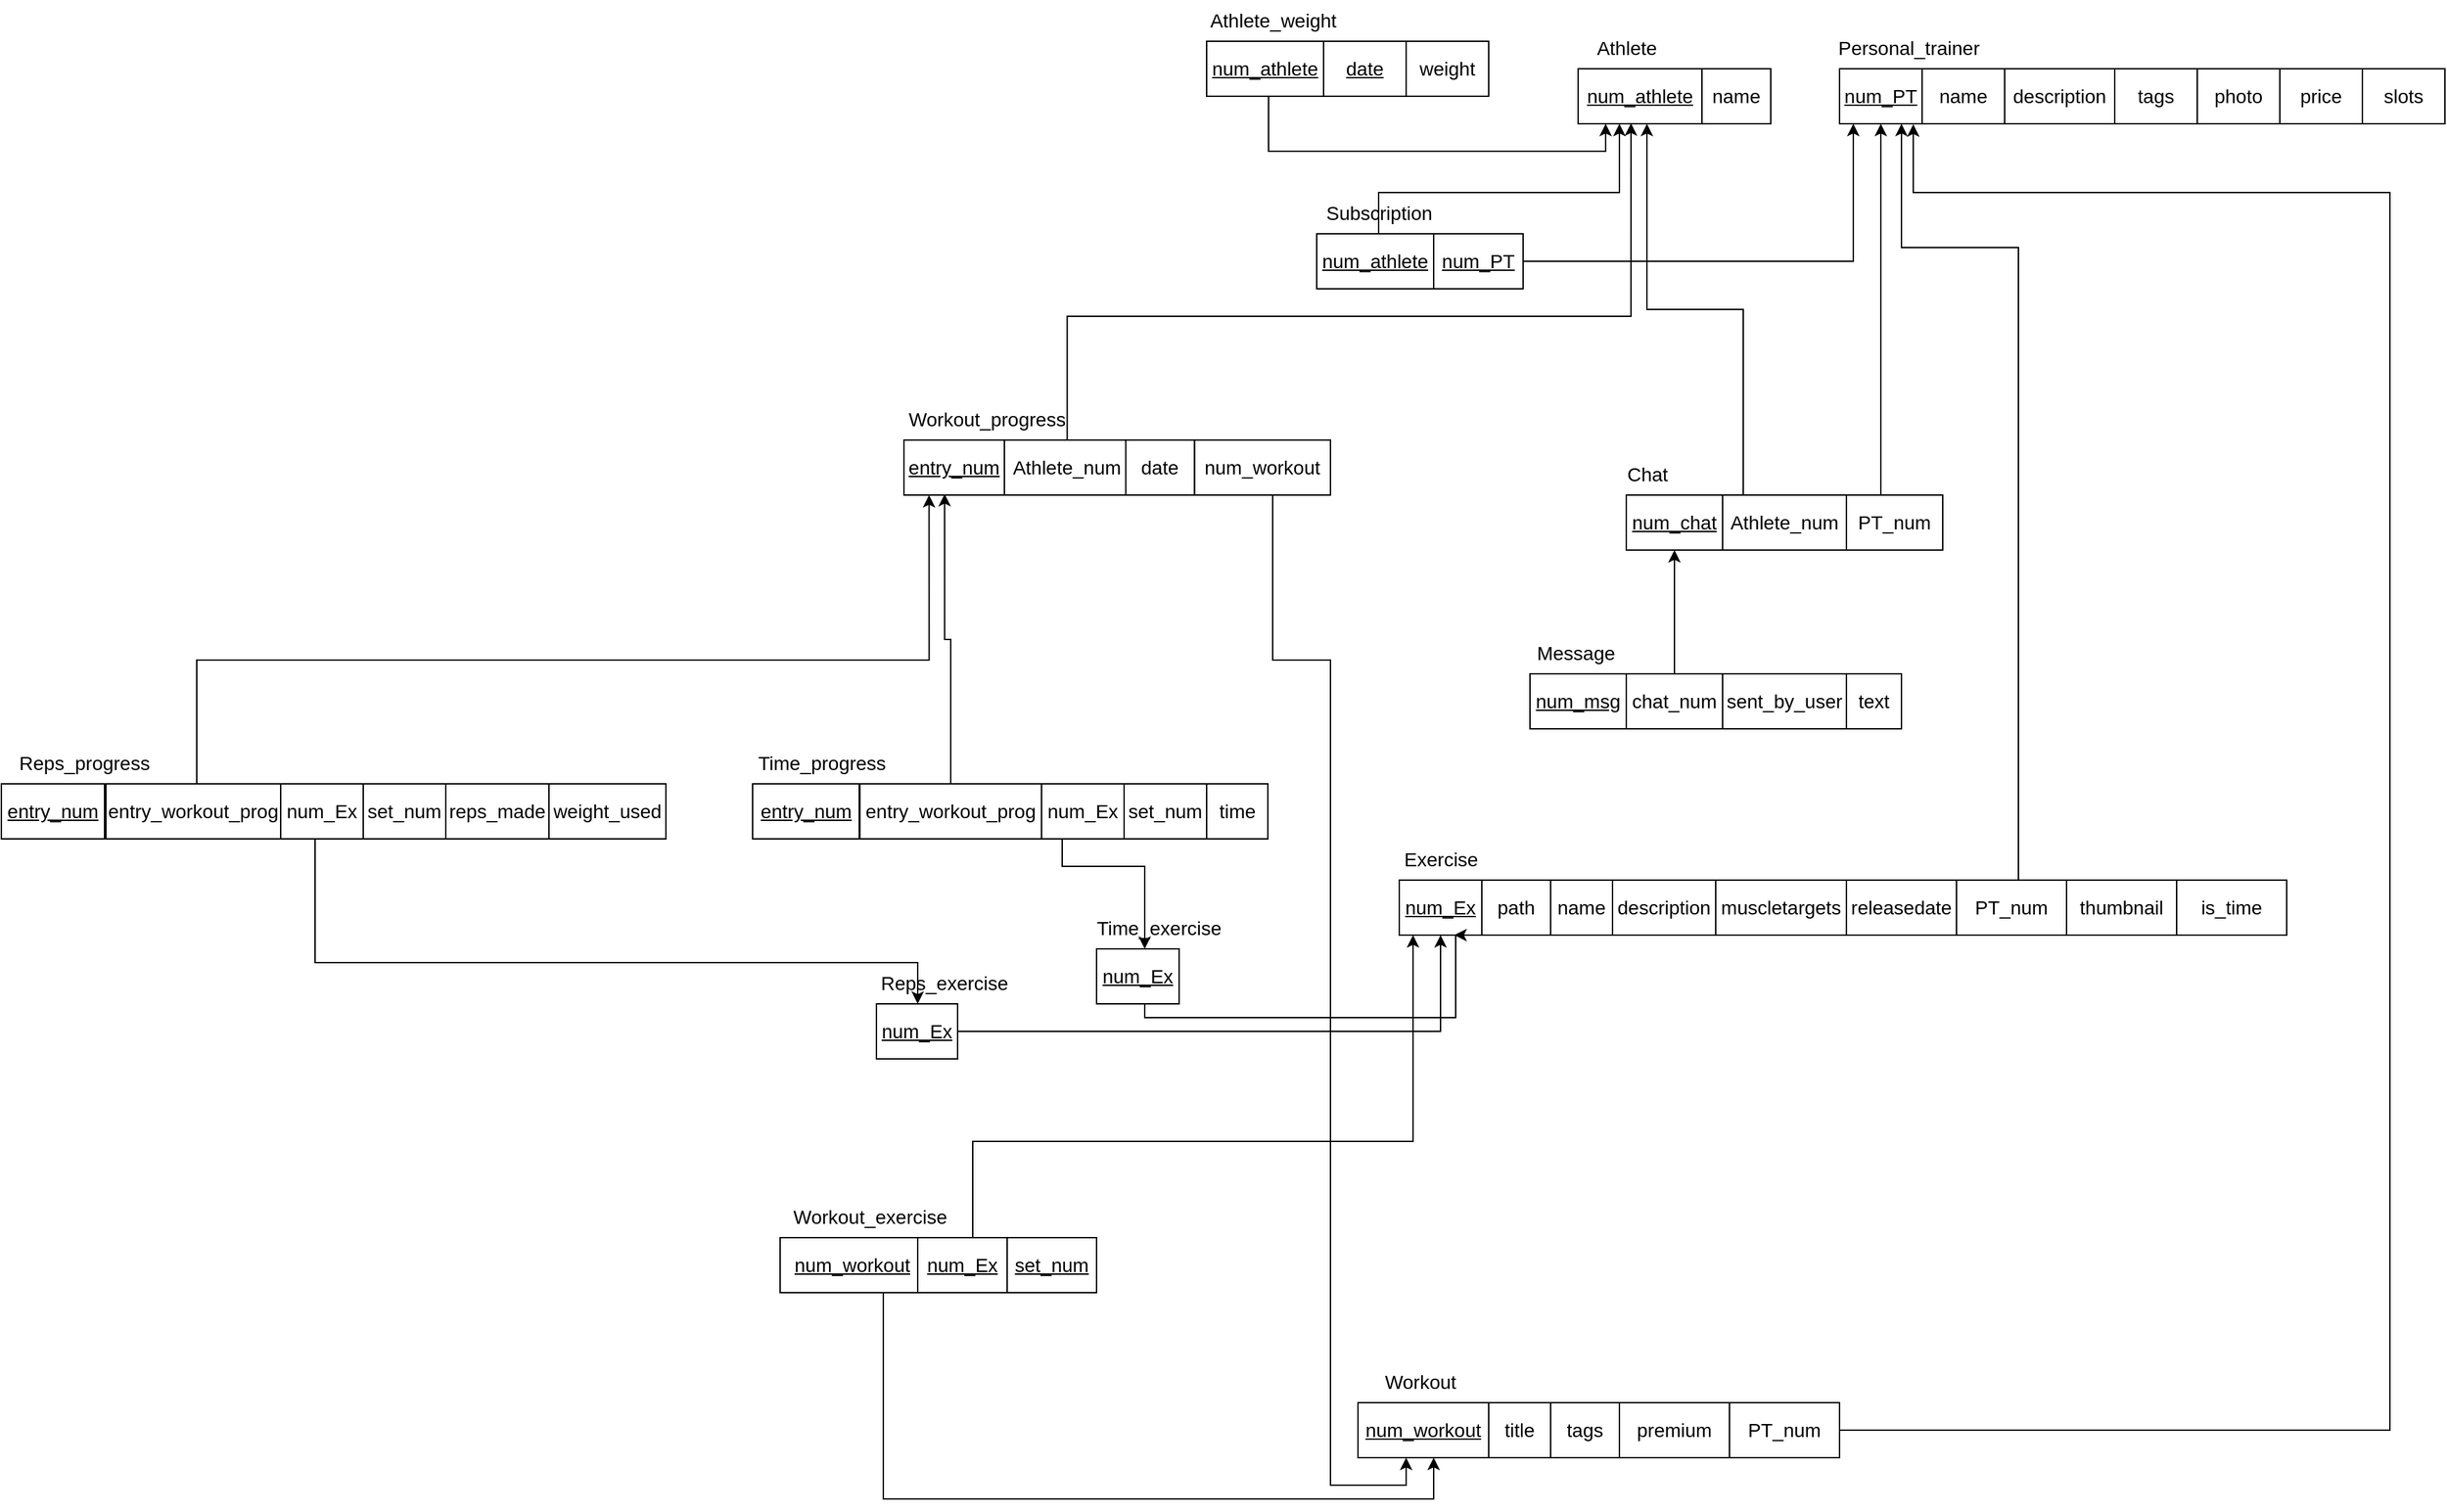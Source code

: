 <mxfile version="24.4.13" type="device">
  <diagram name="Página-1" id="xOFyH7ZZ8CpGTi37lhgU">
    <mxGraphModel dx="3341" dy="878" grid="1" gridSize="10" guides="1" tooltips="1" connect="1" arrows="1" fold="1" page="1" pageScale="1" pageWidth="1654" pageHeight="1169" math="0" shadow="0">
      <root>
        <mxCell id="0" />
        <mxCell id="1" parent="0" />
        <mxCell id="Heji60GrNNi6qlhw8bSn-1" value="&lt;u style=&quot;font-size: 14px;&quot;&gt;num_PT&lt;/u&gt;" style="whiteSpace=wrap;html=1;strokeWidth=1;fontSize=14;" parent="1" vertex="1">
          <mxGeometry x="400" y="80" width="60" height="40" as="geometry" />
        </mxCell>
        <mxCell id="Heji60GrNNi6qlhw8bSn-2" value="Personal_trainer" style="text;html=1;align=center;verticalAlign=middle;resizable=0;points=[];autosize=1;strokeColor=none;fillColor=none;strokeWidth=1;fontSize=14;" parent="1" vertex="1">
          <mxGeometry x="385" y="50" width="130" height="30" as="geometry" />
        </mxCell>
        <mxCell id="Heji60GrNNi6qlhw8bSn-3" value="&lt;u style=&quot;font-size: 14px;&quot;&gt;num_athlete&lt;/u&gt;" style="whiteSpace=wrap;html=1;strokeWidth=1;fontSize=14;" parent="1" vertex="1">
          <mxGeometry x="210" y="80" width="90" height="40" as="geometry" />
        </mxCell>
        <mxCell id="Heji60GrNNi6qlhw8bSn-4" value="Athlete" style="text;html=1;align=center;verticalAlign=middle;resizable=0;points=[];autosize=1;strokeColor=none;fillColor=none;strokeWidth=1;fontSize=14;" parent="1" vertex="1">
          <mxGeometry x="210" y="50" width="70" height="30" as="geometry" />
        </mxCell>
        <mxCell id="Heji60GrNNi6qlhw8bSn-5" value="&lt;u style=&quot;font-size: 14px;&quot;&gt;num_Ex&lt;/u&gt;" style="whiteSpace=wrap;html=1;strokeWidth=1;fontSize=14;" parent="1" vertex="1">
          <mxGeometry x="80" y="670" width="60" height="40" as="geometry" />
        </mxCell>
        <mxCell id="Heji60GrNNi6qlhw8bSn-7" value="Exercise" style="text;html=1;align=center;verticalAlign=middle;resizable=0;points=[];autosize=1;strokeColor=none;fillColor=none;strokeWidth=1;fontSize=14;" parent="1" vertex="1">
          <mxGeometry x="70" y="640" width="80" height="30" as="geometry" />
        </mxCell>
        <mxCell id="Heji60GrNNi6qlhw8bSn-8" value="&lt;u style=&quot;font-size: 14px;&quot;&gt;num_chat&lt;/u&gt;" style="whiteSpace=wrap;html=1;strokeWidth=1;fontSize=14;" parent="1" vertex="1">
          <mxGeometry x="245" y="390" width="70" height="40" as="geometry" />
        </mxCell>
        <mxCell id="Heji60GrNNi6qlhw8bSn-9" value="Chat" style="text;html=1;align=center;verticalAlign=middle;resizable=0;points=[];autosize=1;strokeColor=none;fillColor=none;strokeWidth=1;fontSize=14;" parent="1" vertex="1">
          <mxGeometry x="235" y="360" width="50" height="30" as="geometry" />
        </mxCell>
        <mxCell id="Heji60GrNNi6qlhw8bSn-10" value="&lt;u style=&quot;font-size: 14px;&quot;&gt;num_msg&lt;/u&gt;" style="whiteSpace=wrap;html=1;strokeWidth=1;fontSize=14;" parent="1" vertex="1">
          <mxGeometry x="175" y="520" width="70" height="40" as="geometry" />
        </mxCell>
        <mxCell id="Heji60GrNNi6qlhw8bSn-11" value="Message" style="text;html=1;align=center;verticalAlign=middle;resizable=0;points=[];autosize=1;strokeColor=none;fillColor=none;strokeWidth=1;fontSize=14;" parent="1" vertex="1">
          <mxGeometry x="167.5" y="490" width="80" height="30" as="geometry" />
        </mxCell>
        <mxCell id="KBUDhK-M9iBR0I8uxHeh-21" style="edgeStyle=orthogonalEdgeStyle;rounded=0;orthogonalLoop=1;jettySize=auto;html=1;strokeWidth=1;fontSize=14;" parent="1" source="Heji60GrNNi6qlhw8bSn-14" edge="1">
          <mxGeometry relative="1" as="geometry">
            <Array as="points">
              <mxPoint x="65" y="170" />
              <mxPoint x="240" y="170" />
            </Array>
            <mxPoint x="240" y="120" as="targetPoint" />
          </mxGeometry>
        </mxCell>
        <mxCell id="Heji60GrNNi6qlhw8bSn-14" value="&lt;u style=&quot;font-size: 14px;&quot;&gt;num_athlete&lt;/u&gt;" style="whiteSpace=wrap;html=1;strokeWidth=1;fontSize=14;" parent="1" vertex="1">
          <mxGeometry x="20" y="200" width="85" height="40" as="geometry" />
        </mxCell>
        <mxCell id="Heji60GrNNi6qlhw8bSn-15" value="Subscription" style="text;html=1;align=center;verticalAlign=middle;resizable=0;points=[];autosize=1;strokeColor=none;fillColor=none;strokeWidth=1;fontSize=14;" parent="1" vertex="1">
          <mxGeometry x="15" y="170" width="100" height="30" as="geometry" />
        </mxCell>
        <mxCell id="KBUDhK-M9iBR0I8uxHeh-22" style="edgeStyle=orthogonalEdgeStyle;rounded=0;orthogonalLoop=1;jettySize=auto;html=1;strokeWidth=1;fontSize=14;" parent="1" source="Heji60GrNNi6qlhw8bSn-18" target="Heji60GrNNi6qlhw8bSn-1" edge="1">
          <mxGeometry relative="1" as="geometry">
            <Array as="points">
              <mxPoint x="410" y="220" />
            </Array>
          </mxGeometry>
        </mxCell>
        <mxCell id="Heji60GrNNi6qlhw8bSn-18" value="&lt;u style=&quot;font-size: 14px;&quot;&gt;num_PT&lt;/u&gt;" style="whiteSpace=wrap;html=1;strokeWidth=1;fontSize=14;" parent="1" vertex="1">
          <mxGeometry x="105" y="200" width="65" height="40" as="geometry" />
        </mxCell>
        <mxCell id="Heji60GrNNi6qlhw8bSn-19" value="name" style="whiteSpace=wrap;html=1;strokeWidth=1;fontSize=14;" parent="1" vertex="1">
          <mxGeometry x="460" y="80" width="60" height="40" as="geometry" />
        </mxCell>
        <mxCell id="KBUDhK-M9iBR0I8uxHeh-1" value="description" style="whiteSpace=wrap;html=1;strokeWidth=1;fontSize=14;" parent="1" vertex="1">
          <mxGeometry x="520" y="80" width="80" height="40" as="geometry" />
        </mxCell>
        <mxCell id="KBUDhK-M9iBR0I8uxHeh-2" value="tags" style="whiteSpace=wrap;html=1;strokeWidth=1;fontSize=14;" parent="1" vertex="1">
          <mxGeometry x="600" y="80" width="60" height="40" as="geometry" />
        </mxCell>
        <mxCell id="KBUDhK-M9iBR0I8uxHeh-3" value="photo" style="whiteSpace=wrap;html=1;strokeWidth=1;fontSize=14;" parent="1" vertex="1">
          <mxGeometry x="660" y="80" width="60" height="40" as="geometry" />
        </mxCell>
        <mxCell id="KBUDhK-M9iBR0I8uxHeh-4" value="price" style="whiteSpace=wrap;html=1;strokeWidth=1;fontSize=14;" parent="1" vertex="1">
          <mxGeometry x="720" y="80" width="60" height="40" as="geometry" />
        </mxCell>
        <mxCell id="KBUDhK-M9iBR0I8uxHeh-5" value="slots" style="whiteSpace=wrap;html=1;strokeWidth=1;fontSize=14;" parent="1" vertex="1">
          <mxGeometry x="780" y="80" width="60" height="40" as="geometry" />
        </mxCell>
        <mxCell id="KBUDhK-M9iBR0I8uxHeh-7" value="path" style="whiteSpace=wrap;html=1;strokeWidth=1;fontSize=14;" parent="1" vertex="1">
          <mxGeometry x="140" y="670" width="50" height="40" as="geometry" />
        </mxCell>
        <mxCell id="KBUDhK-M9iBR0I8uxHeh-8" value="name" style="whiteSpace=wrap;html=1;strokeWidth=1;fontSize=14;" parent="1" vertex="1">
          <mxGeometry x="190" y="670" width="45" height="40" as="geometry" />
        </mxCell>
        <mxCell id="KBUDhK-M9iBR0I8uxHeh-9" value="description" style="whiteSpace=wrap;html=1;strokeWidth=1;fontSize=14;" parent="1" vertex="1">
          <mxGeometry x="235" y="670" width="75" height="40" as="geometry" />
        </mxCell>
        <mxCell id="KBUDhK-M9iBR0I8uxHeh-11" value="muscletargets" style="whiteSpace=wrap;html=1;strokeWidth=1;fontSize=14;" parent="1" vertex="1">
          <mxGeometry x="310" y="670" width="95" height="40" as="geometry" />
        </mxCell>
        <mxCell id="KBUDhK-M9iBR0I8uxHeh-12" value="releasedate" style="whiteSpace=wrap;html=1;strokeWidth=1;fontSize=14;" parent="1" vertex="1">
          <mxGeometry x="405" y="670" width="80" height="40" as="geometry" />
        </mxCell>
        <mxCell id="KBUDhK-M9iBR0I8uxHeh-13" value="premium" style="whiteSpace=wrap;html=1;strokeWidth=1;fontSize=14;" parent="1" vertex="1">
          <mxGeometry x="240" y="1050" width="80" height="40" as="geometry" />
        </mxCell>
        <mxCell id="KBUDhK-M9iBR0I8uxHeh-23" style="edgeStyle=orthogonalEdgeStyle;rounded=0;orthogonalLoop=1;jettySize=auto;html=1;entryX=0.75;entryY=1;entryDx=0;entryDy=0;strokeWidth=1;fontSize=14;" parent="1" source="KBUDhK-M9iBR0I8uxHeh-14" target="Heji60GrNNi6qlhw8bSn-1" edge="1">
          <mxGeometry relative="1" as="geometry">
            <Array as="points">
              <mxPoint x="530" y="210" />
              <mxPoint x="445" y="210" />
            </Array>
          </mxGeometry>
        </mxCell>
        <mxCell id="KBUDhK-M9iBR0I8uxHeh-14" value="PT_num" style="whiteSpace=wrap;html=1;strokeWidth=1;fontSize=14;" parent="1" vertex="1">
          <mxGeometry x="485" y="670" width="80" height="40" as="geometry" />
        </mxCell>
        <mxCell id="KBUDhK-M9iBR0I8uxHeh-15" value="thumbnail" style="whiteSpace=wrap;html=1;strokeWidth=1;fontSize=14;" parent="1" vertex="1">
          <mxGeometry x="565" y="670" width="80" height="40" as="geometry" />
        </mxCell>
        <mxCell id="KBUDhK-M9iBR0I8uxHeh-25" style="edgeStyle=orthogonalEdgeStyle;rounded=0;orthogonalLoop=1;jettySize=auto;html=1;strokeWidth=1;fontSize=14;" parent="1" source="KBUDhK-M9iBR0I8uxHeh-16" target="Heji60GrNNi6qlhw8bSn-1" edge="1">
          <mxGeometry relative="1" as="geometry">
            <Array as="points">
              <mxPoint x="430" y="260" />
              <mxPoint x="430" y="260" />
            </Array>
          </mxGeometry>
        </mxCell>
        <mxCell id="KBUDhK-M9iBR0I8uxHeh-16" value="PT_num" style="whiteSpace=wrap;html=1;strokeWidth=1;fontSize=14;" parent="1" vertex="1">
          <mxGeometry x="405" y="390" width="70" height="40" as="geometry" />
        </mxCell>
        <mxCell id="KBUDhK-M9iBR0I8uxHeh-26" style="edgeStyle=orthogonalEdgeStyle;rounded=0;orthogonalLoop=1;jettySize=auto;html=1;strokeWidth=1;fontSize=14;" parent="1" source="KBUDhK-M9iBR0I8uxHeh-17" edge="1">
          <mxGeometry relative="1" as="geometry">
            <Array as="points">
              <mxPoint x="330" y="255" />
              <mxPoint x="260" y="255" />
            </Array>
            <mxPoint x="260" y="120" as="targetPoint" />
          </mxGeometry>
        </mxCell>
        <mxCell id="KBUDhK-M9iBR0I8uxHeh-17" value="Athlete_num" style="whiteSpace=wrap;html=1;strokeWidth=1;fontSize=14;" parent="1" vertex="1">
          <mxGeometry x="315" y="390" width="90" height="40" as="geometry" />
        </mxCell>
        <mxCell id="KBUDhK-M9iBR0I8uxHeh-28" style="edgeStyle=orthogonalEdgeStyle;rounded=0;orthogonalLoop=1;jettySize=auto;html=1;entryX=0.5;entryY=1;entryDx=0;entryDy=0;strokeWidth=1;fontSize=14;" parent="1" source="KBUDhK-M9iBR0I8uxHeh-18" target="Heji60GrNNi6qlhw8bSn-8" edge="1">
          <mxGeometry relative="1" as="geometry" />
        </mxCell>
        <mxCell id="KBUDhK-M9iBR0I8uxHeh-18" value="chat_num" style="whiteSpace=wrap;html=1;strokeWidth=1;fontSize=14;" parent="1" vertex="1">
          <mxGeometry x="245" y="520" width="70" height="40" as="geometry" />
        </mxCell>
        <mxCell id="KBUDhK-M9iBR0I8uxHeh-19" value="sent_by_user" style="whiteSpace=wrap;html=1;strokeWidth=1;fontSize=14;" parent="1" vertex="1">
          <mxGeometry x="315" y="520" width="90" height="40" as="geometry" />
        </mxCell>
        <mxCell id="KBUDhK-M9iBR0I8uxHeh-20" value="text" style="whiteSpace=wrap;html=1;strokeWidth=1;fontSize=14;" parent="1" vertex="1">
          <mxGeometry x="405" y="520" width="40" height="40" as="geometry" />
        </mxCell>
        <mxCell id="0Jzr5-8S1MNxwZ_pgq8x-2" value="name" style="whiteSpace=wrap;html=1;strokeWidth=1;fontSize=14;" parent="1" vertex="1">
          <mxGeometry x="300" y="80" width="50" height="40" as="geometry" />
        </mxCell>
        <mxCell id="9H5DFkPvfPc-nbUzGA2L-14" value="&lt;u style=&quot;font-size: 14px;&quot;&gt;num_workout&lt;/u&gt;" style="whiteSpace=wrap;html=1;strokeWidth=1;fontSize=14;" parent="1" vertex="1">
          <mxGeometry x="50" y="1050" width="95" height="40" as="geometry" />
        </mxCell>
        <mxCell id="9H5DFkPvfPc-nbUzGA2L-15" value="Workout" style="text;html=1;align=center;verticalAlign=middle;resizable=0;points=[];autosize=1;strokeColor=none;fillColor=none;strokeWidth=1;fontSize=14;" parent="1" vertex="1">
          <mxGeometry x="55" y="1020" width="80" height="30" as="geometry" />
        </mxCell>
        <mxCell id="9H5DFkPvfPc-nbUzGA2L-19" style="edgeStyle=orthogonalEdgeStyle;rounded=0;orthogonalLoop=1;jettySize=auto;html=1;strokeWidth=1;fontSize=14;" parent="1" source="b22r6mtmfPxNawbEAugW-3" edge="1">
          <mxGeometry relative="1" as="geometry">
            <Array as="points">
              <mxPoint x="-230" y="860" />
              <mxPoint x="90" y="860" />
              <mxPoint x="90" y="710" />
            </Array>
            <mxPoint x="107.5" y="860" as="sourcePoint" />
            <mxPoint x="90" y="710" as="targetPoint" />
          </mxGeometry>
        </mxCell>
        <mxCell id="9H5DFkPvfPc-nbUzGA2L-23" value="reps_made" style="whiteSpace=wrap;html=1;strokeWidth=1;fontSize=14;" parent="1" vertex="1">
          <mxGeometry x="-613" y="600" width="75" height="40" as="geometry" />
        </mxCell>
        <mxCell id="_HKHFMS7d83ES9oDGOB7-4" style="edgeStyle=orthogonalEdgeStyle;rounded=0;orthogonalLoop=1;jettySize=auto;html=1;strokeWidth=1;fontSize=14;" parent="1" source="9H5DFkPvfPc-nbUzGA2L-24" target="oE4eAUQITDJIZxeSnaea-25" edge="1">
          <mxGeometry relative="1" as="geometry">
            <Array as="points">
              <mxPoint x="-708" y="730" />
              <mxPoint x="-270" y="730" />
            </Array>
          </mxGeometry>
        </mxCell>
        <mxCell id="9H5DFkPvfPc-nbUzGA2L-24" value="num_Ex" style="whiteSpace=wrap;html=1;strokeWidth=1;fontSize=14;" parent="1" vertex="1">
          <mxGeometry x="-733" y="600" width="60" height="40" as="geometry" />
        </mxCell>
        <mxCell id="9H5DFkPvfPc-nbUzGA2L-27" value="set_num" style="whiteSpace=wrap;html=1;strokeWidth=1;fontSize=14;" parent="1" vertex="1">
          <mxGeometry x="-673" y="600" width="60" height="40" as="geometry" />
        </mxCell>
        <mxCell id="9H5DFkPvfPc-nbUzGA2L-33" value="title" style="whiteSpace=wrap;html=1;strokeWidth=1;fontSize=14;" parent="1" vertex="1">
          <mxGeometry x="145" y="1050" width="45" height="40" as="geometry" />
        </mxCell>
        <mxCell id="9H5DFkPvfPc-nbUzGA2L-34" value="tags" style="whiteSpace=wrap;html=1;strokeWidth=1;fontSize=14;" parent="1" vertex="1">
          <mxGeometry x="190" y="1050" width="50" height="40" as="geometry" />
        </mxCell>
        <mxCell id="b22r6mtmfPxNawbEAugW-6" style="edgeStyle=orthogonalEdgeStyle;rounded=0;orthogonalLoop=1;jettySize=auto;html=1;strokeWidth=1;fontSize=14;" parent="1" source="b22r6mtmfPxNawbEAugW-1" edge="1">
          <mxGeometry relative="1" as="geometry">
            <Array as="points">
              <mxPoint x="-295" y="1120" />
              <mxPoint x="105" y="1120" />
              <mxPoint x="105" y="1090" />
            </Array>
            <mxPoint x="105" y="1090" as="targetPoint" />
          </mxGeometry>
        </mxCell>
        <mxCell id="b22r6mtmfPxNawbEAugW-1" value="&lt;u style=&quot;font-size: 14px;&quot;&gt;num_workout&lt;/u&gt;" style="whiteSpace=wrap;html=1;strokeWidth=1;fontSize=14;" parent="1" vertex="1">
          <mxGeometry x="-370" y="930" width="105" height="40" as="geometry" />
        </mxCell>
        <mxCell id="b22r6mtmfPxNawbEAugW-2" value="Workout_exercise" style="text;html=1;align=center;verticalAlign=middle;resizable=0;points=[];autosize=1;strokeColor=none;fillColor=none;strokeWidth=1;fontSize=14;" parent="1" vertex="1">
          <mxGeometry x="-375" y="900" width="140" height="30" as="geometry" />
        </mxCell>
        <mxCell id="b22r6mtmfPxNawbEAugW-3" value="&lt;u style=&quot;font-size: 14px;&quot;&gt;num_Ex&lt;/u&gt;" style="whiteSpace=wrap;html=1;strokeWidth=1;fontSize=14;" parent="1" vertex="1">
          <mxGeometry x="-270" y="930" width="65" height="40" as="geometry" />
        </mxCell>
        <mxCell id="oE4eAUQITDJIZxeSnaea-1" value="&lt;u style=&quot;font-size: 14px;&quot;&gt;num_athlete&lt;/u&gt;" style="whiteSpace=wrap;html=1;strokeWidth=1;fontSize=14;" parent="1" vertex="1">
          <mxGeometry x="-60" y="60" width="85" height="40" as="geometry" />
        </mxCell>
        <mxCell id="oE4eAUQITDJIZxeSnaea-2" value="Athlete_weight" style="text;html=1;align=center;verticalAlign=middle;resizable=0;points=[];autosize=1;strokeColor=none;fillColor=none;strokeWidth=1;fontSize=14;" parent="1" vertex="1">
          <mxGeometry x="-72.5" y="30" width="120" height="30" as="geometry" />
        </mxCell>
        <mxCell id="oE4eAUQITDJIZxeSnaea-3" value="weight" style="whiteSpace=wrap;html=1;strokeWidth=1;fontSize=14;" parent="1" vertex="1">
          <mxGeometry x="85" y="60" width="60" height="40" as="geometry" />
        </mxCell>
        <mxCell id="oE4eAUQITDJIZxeSnaea-4" value="&lt;u style=&quot;font-size: 14px;&quot;&gt;date&lt;/u&gt;" style="whiteSpace=wrap;html=1;strokeWidth=1;fontSize=14;" parent="1" vertex="1">
          <mxGeometry x="25" y="60" width="60" height="40" as="geometry" />
        </mxCell>
        <mxCell id="oE4eAUQITDJIZxeSnaea-5" style="edgeStyle=orthogonalEdgeStyle;rounded=0;orthogonalLoop=1;jettySize=auto;html=1;strokeWidth=1;fontSize=14;" parent="1" source="oE4eAUQITDJIZxeSnaea-1" edge="1">
          <mxGeometry relative="1" as="geometry">
            <Array as="points">
              <mxPoint x="-15" y="140" />
              <mxPoint x="230" y="140" />
            </Array>
            <mxPoint x="230" y="120" as="targetPoint" />
          </mxGeometry>
        </mxCell>
        <mxCell id="oE4eAUQITDJIZxeSnaea-6" value="Reps_progress" style="text;html=1;align=center;verticalAlign=middle;resizable=0;points=[];autosize=1;strokeColor=none;fillColor=none;strokeWidth=1;fontSize=14;" parent="1" vertex="1">
          <mxGeometry x="-936" y="570" width="120" height="30" as="geometry" />
        </mxCell>
        <mxCell id="oE4eAUQITDJIZxeSnaea-9" value="time" style="whiteSpace=wrap;html=1;strokeWidth=1;fontSize=14;" parent="1" vertex="1">
          <mxGeometry x="-60.5" y="600" width="45" height="40" as="geometry" />
        </mxCell>
        <mxCell id="oE4eAUQITDJIZxeSnaea-10" value="Time_progress" style="text;html=1;align=center;verticalAlign=middle;resizable=0;points=[];autosize=1;strokeColor=none;fillColor=none;strokeWidth=1;fontSize=14;" parent="1" vertex="1">
          <mxGeometry x="-400" y="570" width="120" height="30" as="geometry" />
        </mxCell>
        <mxCell id="oE4eAUQITDJIZxeSnaea-11" value="&lt;u style=&quot;font-size: 14px;&quot;&gt;entry_num&lt;/u&gt;" style="whiteSpace=wrap;html=1;strokeWidth=1;fontSize=14;" parent="1" vertex="1">
          <mxGeometry x="-936" y="600" width="75" height="40" as="geometry" />
        </mxCell>
        <mxCell id="oE4eAUQITDJIZxeSnaea-12" value="&lt;u style=&quot;font-size: 14px;&quot;&gt;entry_num&lt;/u&gt;" style="whiteSpace=wrap;html=1;strokeWidth=1;fontSize=14;" parent="1" vertex="1">
          <mxGeometry x="-390" y="600" width="77.5" height="40" as="geometry" />
        </mxCell>
        <mxCell id="_HKHFMS7d83ES9oDGOB7-5" style="edgeStyle=orthogonalEdgeStyle;rounded=0;orthogonalLoop=1;jettySize=auto;html=1;strokeWidth=1;fontSize=14;" parent="1" source="oE4eAUQITDJIZxeSnaea-18" target="oE4eAUQITDJIZxeSnaea-27" edge="1">
          <mxGeometry relative="1" as="geometry">
            <Array as="points">
              <mxPoint x="-165" y="660" />
              <mxPoint x="-105" y="660" />
            </Array>
          </mxGeometry>
        </mxCell>
        <mxCell id="oE4eAUQITDJIZxeSnaea-18" value="num_Ex" style="whiteSpace=wrap;html=1;strokeWidth=1;fontSize=14;" parent="1" vertex="1">
          <mxGeometry x="-180" y="600" width="60" height="40" as="geometry" />
        </mxCell>
        <mxCell id="oE4eAUQITDJIZxeSnaea-21" value="weight_used" style="whiteSpace=wrap;html=1;strokeWidth=1;fontSize=14;" parent="1" vertex="1">
          <mxGeometry x="-538" y="600" width="85" height="40" as="geometry" />
        </mxCell>
        <mxCell id="oE4eAUQITDJIZxeSnaea-24" value="Reps_exercise" style="text;html=1;align=center;verticalAlign=middle;resizable=0;points=[];autosize=1;strokeColor=none;fillColor=none;strokeWidth=1;fontSize=14;" parent="1" vertex="1">
          <mxGeometry x="-311" y="730" width="120" height="30" as="geometry" />
        </mxCell>
        <mxCell id="Sksc7gKFYwSM0jjKkpi2-3" style="edgeStyle=orthogonalEdgeStyle;rounded=0;orthogonalLoop=1;jettySize=auto;html=1;entryX=0.5;entryY=1;entryDx=0;entryDy=0;" edge="1" parent="1" source="oE4eAUQITDJIZxeSnaea-25" target="Heji60GrNNi6qlhw8bSn-5">
          <mxGeometry relative="1" as="geometry" />
        </mxCell>
        <mxCell id="oE4eAUQITDJIZxeSnaea-25" value="&lt;u style=&quot;font-size: 14px;&quot;&gt;num_Ex&lt;/u&gt;" style="whiteSpace=wrap;html=1;strokeWidth=1;fontSize=14;" parent="1" vertex="1">
          <mxGeometry x="-300" y="760" width="59" height="40" as="geometry" />
        </mxCell>
        <mxCell id="oE4eAUQITDJIZxeSnaea-26" value="Time_exercise" style="text;html=1;align=center;verticalAlign=middle;resizable=0;points=[];autosize=1;strokeColor=none;fillColor=none;strokeWidth=1;fontSize=14;" parent="1" vertex="1">
          <mxGeometry x="-150" y="690" width="110" height="30" as="geometry" />
        </mxCell>
        <mxCell id="YUUM3OXBiSdEGIB1kguB-10" style="edgeStyle=orthogonalEdgeStyle;rounded=0;orthogonalLoop=1;jettySize=auto;html=1;strokeWidth=1;fontSize=14;" parent="1" source="oE4eAUQITDJIZxeSnaea-27" edge="1">
          <mxGeometry relative="1" as="geometry">
            <Array as="points">
              <mxPoint x="-105" y="770" />
              <mxPoint x="121" y="770" />
            </Array>
            <mxPoint x="120" y="710" as="targetPoint" />
          </mxGeometry>
        </mxCell>
        <mxCell id="oE4eAUQITDJIZxeSnaea-27" value="&lt;u style=&quot;font-size: 14px;&quot;&gt;num_Ex&lt;/u&gt;" style="whiteSpace=wrap;html=1;strokeWidth=1;fontSize=14;" parent="1" vertex="1">
          <mxGeometry x="-140" y="720" width="60" height="40" as="geometry" />
        </mxCell>
        <mxCell id="e_o81ODW4hOWU4lVUc2N-1" value="set_num" style="whiteSpace=wrap;html=1;strokeWidth=1;fontSize=14;" parent="1" vertex="1">
          <mxGeometry x="-120" y="600" width="60" height="40" as="geometry" />
        </mxCell>
        <mxCell id="WjCr2kuu_2egiRaHOXCZ-1" value="PT_num" style="whiteSpace=wrap;html=1;strokeWidth=1;fontSize=14;" parent="1" vertex="1">
          <mxGeometry x="320" y="1050" width="80" height="40" as="geometry" />
        </mxCell>
        <mxCell id="WjCr2kuu_2egiRaHOXCZ-2" style="edgeStyle=orthogonalEdgeStyle;rounded=0;orthogonalLoop=1;jettySize=auto;html=1;entryX=0.893;entryY=1.01;entryDx=0;entryDy=0;entryPerimeter=0;exitX=1;exitY=0.5;exitDx=0;exitDy=0;strokeWidth=1;fontSize=14;" parent="1" source="WjCr2kuu_2egiRaHOXCZ-1" target="Heji60GrNNi6qlhw8bSn-1" edge="1">
          <mxGeometry relative="1" as="geometry">
            <Array as="points">
              <mxPoint x="800" y="1070" />
              <mxPoint x="800" y="170" />
              <mxPoint x="454" y="170" />
            </Array>
            <mxPoint x="620" y="1060" as="sourcePoint" />
          </mxGeometry>
        </mxCell>
        <mxCell id="_pzWYbwfMfIV2r6GEhSp-4" style="edgeStyle=orthogonalEdgeStyle;rounded=0;orthogonalLoop=1;jettySize=auto;html=1;exitX=0.75;exitY=1;exitDx=0;exitDy=0;strokeWidth=1;fontSize=14;" parent="1" source="HppJ8msKX047GC7xeb63-5" edge="1">
          <mxGeometry relative="1" as="geometry">
            <Array as="points">
              <mxPoint x="-12" y="390" />
              <mxPoint x="-12" y="510" />
              <mxPoint x="30" y="510" />
              <mxPoint x="30" y="1110" />
              <mxPoint x="85" y="1110" />
            </Array>
            <mxPoint x="-12.5" y="480" as="sourcePoint" />
            <mxPoint x="85" y="1090" as="targetPoint" />
          </mxGeometry>
        </mxCell>
        <mxCell id="HppJ8msKX047GC7xeb63-1" value="Athlete_num" style="whiteSpace=wrap;html=1;strokeWidth=1;fontSize=14;" parent="1" vertex="1">
          <mxGeometry x="-207" y="350" width="91.25" height="40" as="geometry" />
        </mxCell>
        <mxCell id="HppJ8msKX047GC7xeb63-2" value="Workout_progress" style="text;html=1;align=center;verticalAlign=middle;resizable=0;points=[];autosize=1;strokeColor=none;fillColor=none;strokeWidth=1;fontSize=14;" parent="1" vertex="1">
          <mxGeometry x="-290" y="320" width="140" height="30" as="geometry" />
        </mxCell>
        <mxCell id="HppJ8msKX047GC7xeb63-3" value="&lt;u style=&quot;font-size: 14px;&quot;&gt;entry_num&lt;/u&gt;" style="whiteSpace=wrap;html=1;strokeWidth=1;fontSize=14;" parent="1" vertex="1">
          <mxGeometry x="-280" y="350" width="73" height="40" as="geometry" />
        </mxCell>
        <mxCell id="HppJ8msKX047GC7xeb63-4" value="date" style="whiteSpace=wrap;html=1;strokeWidth=1;fontSize=14;" parent="1" vertex="1">
          <mxGeometry x="-118.75" y="350" width="50" height="40" as="geometry" />
        </mxCell>
        <mxCell id="HppJ8msKX047GC7xeb63-5" value="num_workout" style="whiteSpace=wrap;html=1;strokeWidth=1;fontSize=14;" parent="1" vertex="1">
          <mxGeometry x="-68.75" y="350" width="98.75" height="40" as="geometry" />
        </mxCell>
        <mxCell id="YUUM3OXBiSdEGIB1kguB-12" style="edgeStyle=orthogonalEdgeStyle;rounded=0;orthogonalLoop=1;jettySize=auto;html=1;entryX=0.25;entryY=1;entryDx=0;entryDy=0;strokeWidth=1;fontSize=14;" parent="1" source="YUUM3OXBiSdEGIB1kguB-11" target="HppJ8msKX047GC7xeb63-3" edge="1">
          <mxGeometry relative="1" as="geometry">
            <Array as="points">
              <mxPoint x="-794" y="510" />
              <mxPoint x="-262" y="510" />
            </Array>
          </mxGeometry>
        </mxCell>
        <mxCell id="YUUM3OXBiSdEGIB1kguB-11" value="entry_workout_prog" style="whiteSpace=wrap;html=1;strokeWidth=1;fontSize=14;" parent="1" vertex="1">
          <mxGeometry x="-860" y="600" width="127" height="40" as="geometry" />
        </mxCell>
        <mxCell id="YUUM3OXBiSdEGIB1kguB-13" value="entry_workout_prog" style="whiteSpace=wrap;html=1;strokeWidth=1;fontSize=14;" parent="1" vertex="1">
          <mxGeometry x="-312" y="600" width="132" height="40" as="geometry" />
        </mxCell>
        <mxCell id="YUUM3OXBiSdEGIB1kguB-14" style="edgeStyle=orthogonalEdgeStyle;rounded=0;orthogonalLoop=1;jettySize=auto;html=1;entryX=0.405;entryY=0.98;entryDx=0;entryDy=0;entryPerimeter=0;strokeWidth=1;fontSize=14;" parent="1" source="YUUM3OXBiSdEGIB1kguB-13" target="HppJ8msKX047GC7xeb63-3" edge="1">
          <mxGeometry relative="1" as="geometry" />
        </mxCell>
        <mxCell id="Sksc7gKFYwSM0jjKkpi2-1" value="&lt;u style=&quot;font-size: 14px;&quot;&gt;set_num&lt;/u&gt;" style="whiteSpace=wrap;html=1;strokeWidth=1;fontSize=14;" vertex="1" parent="1">
          <mxGeometry x="-205" y="930" width="65" height="40" as="geometry" />
        </mxCell>
        <mxCell id="Sksc7gKFYwSM0jjKkpi2-2" value="is_time" style="whiteSpace=wrap;html=1;strokeWidth=1;fontSize=14;" vertex="1" parent="1">
          <mxGeometry x="645" y="670" width="80" height="40" as="geometry" />
        </mxCell>
        <mxCell id="Sksc7gKFYwSM0jjKkpi2-4" style="edgeStyle=orthogonalEdgeStyle;rounded=0;orthogonalLoop=1;jettySize=auto;html=1;entryX=0.427;entryY=0.991;entryDx=0;entryDy=0;entryPerimeter=0;" edge="1" parent="1" source="HppJ8msKX047GC7xeb63-1" target="Heji60GrNNi6qlhw8bSn-3">
          <mxGeometry relative="1" as="geometry">
            <Array as="points">
              <mxPoint x="-161" y="260" />
              <mxPoint x="248" y="260" />
            </Array>
          </mxGeometry>
        </mxCell>
      </root>
    </mxGraphModel>
  </diagram>
</mxfile>

